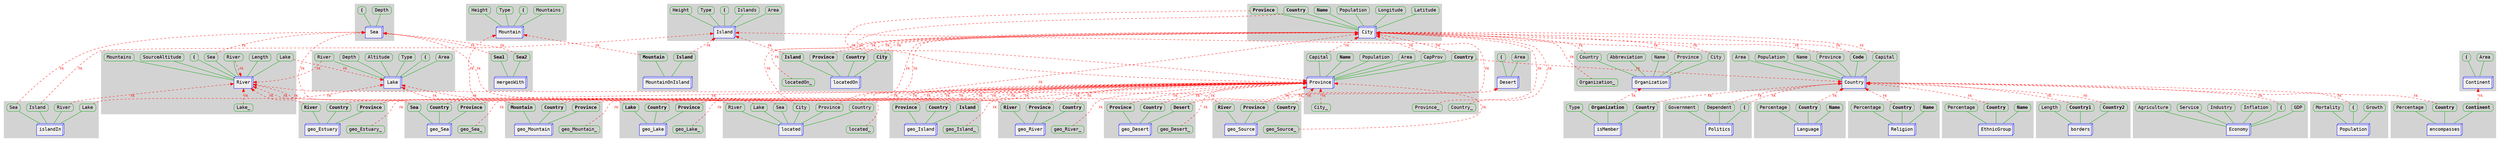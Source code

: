 digraph mondial {
rankdir=BT
edge [color="#00AA00" dir=none style="" label=""]
subgraph clusterCountry {
style=filled
color=lightgrey
node [shape="box3d" style="filled" color="#0000FF" fillcolor="#EEEEEE" fontname="Courier" ]
Country
node [shape="box" style="rounded" width=0 height=0 color="#00AA00"]
Country_Name [label="Name"]
Country -> Country_Name
Country_Code [label="Code", fontname="Courier-Bold"]
Country -> Country_Code
Country_Capital [label="Capital"]
Country -> Country_Capital
Country_Province [label="Province"]
Country -> Country_Province
Country_Area [label="Area"]
Country -> Country_Area
Country_Population [label="Population"]
Country -> Country_Population
}
subgraph clusterCity {
style=filled
color=lightgrey
node [shape="box3d" style="filled" color="#0000FF" fillcolor="#EEEEEE" fontname="Courier" ]
City
node [shape="box" style="rounded" width=0 height=0 color="#00AA00"]
City_Name [label="Name"]
City -> City_Name
City_Country [label="Country"]
City -> City_Country
City_Province [label="Province"]
City -> City_Province
City_Population [label="Population"]
City -> City_Population
City_Longitude [label="Longitude"]
City -> City_Longitude
City_Latitude [label="Latitude"]
City -> City_Latitude
City_Name [fontname="Courier-Bold"]
City_Country [fontname="Courier-Bold"]
City_Province [fontname="Courier-Bold"]
}
subgraph clusterProvince {
style=filled
color=lightgrey
node [shape="box3d" style="filled" color="#0000FF" fillcolor="#EEEEEE" fontname="Courier" ]
Province
node [shape="box" style="rounded" width=0 height=0 color="#00AA00"]
Province_Name [label="Name"]
Province -> Province_Name
Province_Country [label="Country"]
Province -> Province_Country
edge [color=red dir=forward style=dashed label=" FK" fontname="Veranda" fontcolor=red fontsize=10]
Province_Country -> Country
edge [color="#00AA00" dir=none style="" label=""]
Province_Population [label="Population"]
Province -> Province_Population
Province_Area [label="Area"]
Province -> Province_Area
Province_Capital [label="Capital"]
Province -> Province_Capital
Province_CapProv [label="CapProv"]
Province -> Province_CapProv
Province_Name [fontname="Courier-Bold"]
Province_Country [fontname="Courier-Bold"]
edge [color=red dir=forward style=dashed label=" FK" fontname="Veranda" fontcolor=red fontsize=10]
Country_Capital -> City
Country_Code -> City
Country_Province -> City
Country_ -> City
edge [color="#00AA00" dir=none style="" label=""]
edge [color=red dir=forward style=dashed label=" FK" fontname="Veranda" fontcolor=red fontsize=10]
City_Province -> Province
City_Country -> Province
City_ -> Province
edge [color="#00AA00" dir=none style="" label=""]
edge [color=red dir=forward style=dashed label=" FK" fontname="Veranda" fontcolor=red fontsize=10]
Province_Capital -> City
Province_Country -> City
Province_CapProv -> City
Province_ -> City
edge [color="#00AA00" dir=none style="" label=""]
}
subgraph clusterEconomy {
style=filled
color=lightgrey
node [shape="box3d" style="filled" color="#0000FF" fillcolor="#EEEEEE" fontname="Courier" ]
Economy
node [shape="box" style="rounded" width=0 height=0 color="#00AA00"]
Economy_Country [label="(", fontname="Courier-Bold"]
Economy -> Economy_Country
edge [color=red dir=forward style=dashed label=" FK" fontname="Veranda" fontcolor=red fontsize=10]
Economy_Country -> Country
edge [color="#00AA00" dir=none style="" label=""]
Economy_GDP [label="GDP"]
Economy -> Economy_GDP
Economy_Agriculture [label="Agriculture"]
Economy -> Economy_Agriculture
Economy_Service [label="Service"]
Economy -> Economy_Service
Economy_Industry [label="Industry"]
Economy -> Economy_Industry
Economy_Inflation [label="Inflation"]
Economy -> Economy_Inflation
}
subgraph clusterPopulation {
style=filled
color=lightgrey
node [shape="box3d" style="filled" color="#0000FF" fillcolor="#EEEEEE" fontname="Courier" ]
Population
node [shape="box" style="rounded" width=0 height=0 color="#00AA00"]
Population_Country [label="(", fontname="Courier-Bold"]
Population -> Population_Country
edge [color=red dir=forward style=dashed label=" FK" fontname="Veranda" fontcolor=red fontsize=10]
Population_Country -> Country
edge [color="#00AA00" dir=none style="" label=""]
Population_Growth [label="Growth"]
Population -> Population_Growth
Population_Mortality [label="Mortality"]
Population -> Population_Mortality
}
subgraph clusterPolitics {
style=filled
color=lightgrey
node [shape="box3d" style="filled" color="#0000FF" fillcolor="#EEEEEE" fontname="Courier" ]
Politics
node [shape="box" style="rounded" width=0 height=0 color="#00AA00"]
Politics_Country [label="(", fontname="Courier-Bold"]
Politics -> Politics_Country
edge [color=red dir=forward style=dashed label=" FK" fontname="Veranda" fontcolor=red fontsize=10]
Politics_Country -> Country
edge [color="#00AA00" dir=none style="" label=""]
Politics_Dependent [label="Dependent"]
Politics -> Politics_Dependent
edge [color=red dir=forward style=dashed label=" FK" fontname="Veranda" fontcolor=red fontsize=10]
Politics_Dependent -> Country
edge [color="#00AA00" dir=none style="" label=""]
Politics_Government [label="Government"]
Politics -> Politics_Government
}
subgraph clusterLanguage {
style=filled
color=lightgrey
node [shape="box3d" style="filled" color="#0000FF" fillcolor="#EEEEEE" fontname="Courier" ]
Language
node [shape="box" style="rounded" width=0 height=0 color="#00AA00"]
Language_Country [label="Country"]
Language -> Language_Country
edge [color=red dir=forward style=dashed label=" FK" fontname="Veranda" fontcolor=red fontsize=10]
Language_Country -> Country
edge [color="#00AA00" dir=none style="" label=""]
Language_Name [label="Name"]
Language -> Language_Name
Language_Percentage [label="Percentage"]
Language -> Language_Percentage
Language_Name [fontname="Courier-Bold"]
Language_Country [fontname="Courier-Bold"]
}
subgraph clusterReligion {
style=filled
color=lightgrey
node [shape="box3d" style="filled" color="#0000FF" fillcolor="#EEEEEE" fontname="Courier" ]
Religion
node [shape="box" style="rounded" width=0 height=0 color="#00AA00"]
Religion_Country [label="Country"]
Religion -> Religion_Country
edge [color=red dir=forward style=dashed label=" FK" fontname="Veranda" fontcolor=red fontsize=10]
Religion_Country -> Country
edge [color="#00AA00" dir=none style="" label=""]
Religion_Name [label="Name"]
Religion -> Religion_Name
Religion_Percentage [label="Percentage"]
Religion -> Religion_Percentage
Religion_Name [fontname="Courier-Bold"]
Religion_Country [fontname="Courier-Bold"]
}
subgraph clusterEthnicGroup {
style=filled
color=lightgrey
node [shape="box3d" style="filled" color="#0000FF" fillcolor="#EEEEEE" fontname="Courier" ]
EthnicGroup
node [shape="box" style="rounded" width=0 height=0 color="#00AA00"]
EthnicGroup_Country [label="Country"]
EthnicGroup -> EthnicGroup_Country
edge [color=red dir=forward style=dashed label=" FK" fontname="Veranda" fontcolor=red fontsize=10]
EthnicGroup_Country -> Country
edge [color="#00AA00" dir=none style="" label=""]
EthnicGroup_Name [label="Name"]
EthnicGroup -> EthnicGroup_Name
EthnicGroup_Percentage [label="Percentage"]
EthnicGroup -> EthnicGroup_Percentage
EthnicGroup_Name [fontname="Courier-Bold"]
EthnicGroup_Country [fontname="Courier-Bold"]
}
subgraph clusterContinent {
style=filled
color=lightgrey
node [shape="box3d" style="filled" color="#0000FF" fillcolor="#EEEEEE" fontname="Courier" ]
Continent
node [shape="box" style="rounded" width=0 height=0 color="#00AA00"]
Continent_Name [label="(", fontname="Courier-Bold"]
Continent -> Continent_Name
Continent_Area [label="Area"]
Continent -> Continent_Area
}
subgraph clusterborders {
style=filled
color=lightgrey
node [shape="box3d" style="filled" color="#0000FF" fillcolor="#EEEEEE" fontname="Courier" ]
borders
node [shape="box" style="rounded" width=0 height=0 color="#00AA00"]
borders_Country1 [label="Country1"]
borders -> borders_Country1
edge [color=red dir=forward style=dashed label=" FK" fontname="Veranda" fontcolor=red fontsize=10]
borders_Country1 -> Country
edge [color="#00AA00" dir=none style="" label=""]
borders_Country2 [label="Country2"]
borders -> borders_Country2
edge [color=red dir=forward style=dashed label=" FK" fontname="Veranda" fontcolor=red fontsize=10]
borders_Country2 -> Country
edge [color="#00AA00" dir=none style="" label=""]
borders_Length [label="Length"]
borders -> borders_Length
borders_Country1 [fontname="Courier-Bold"]
borders_Country2 [fontname="Courier-Bold"]
}
subgraph clusterencompasses {
style=filled
color=lightgrey
node [shape="box3d" style="filled" color="#0000FF" fillcolor="#EEEEEE" fontname="Courier" ]
encompasses
node [shape="box" style="rounded" width=0 height=0 color="#00AA00"]
encompasses_Country [label="Country"]
encompasses -> encompasses_Country
edge [color=red dir=forward style=dashed label=" FK" fontname="Veranda" fontcolor=red fontsize=10]
encompasses_Country -> Country
edge [color="#00AA00" dir=none style="" label=""]
encompasses_Continent [label="Continent"]
encompasses -> encompasses_Continent
edge [color=red dir=forward style=dashed label=" FK" fontname="Veranda" fontcolor=red fontsize=10]
encompasses_Continent -> Continent
edge [color="#00AA00" dir=none style="" label=""]
encompasses_Percentage [label="Percentage"]
encompasses -> encompasses_Percentage
encompasses_Country [fontname="Courier-Bold"]
encompasses_Continent [fontname="Courier-Bold"]
}
subgraph clusterOrganization {
style=filled
color=lightgrey
node [shape="box3d" style="filled" color="#0000FF" fillcolor="#EEEEEE" fontname="Courier" ]
Organization
node [shape="box" style="rounded" width=0 height=0 color="#00AA00"]
Organization_Abbreviation [label="Abbreviation"]
Organization -> Organization_Abbreviation
Organization_Name [label="Name"]
Organization -> Organization_Name
Organization_City [label="City"]
Organization -> Organization_City
Organization_Country [label="Country"]
Organization -> Organization_Country
Organization_Province [label="Province"]
Organization -> Organization_Province
edge [color=red dir=forward style=dashed label=" FK" fontname="Veranda" fontcolor=red fontsize=10]
Organization_City -> City
Organization_Country -> City
Organization_Province -> City
Organization_ -> City
edge [color="#00AA00" dir=none style="" label=""]
}
subgraph clusterisMember {
style=filled
color=lightgrey
node [shape="box3d" style="filled" color="#0000FF" fillcolor="#EEEEEE" fontname="Courier" ]
isMember
node [shape="box" style="rounded" width=0 height=0 color="#00AA00"]
isMember_Country [label="Country"]
isMember -> isMember_Country
edge [color=red dir=forward style=dashed label=" FK" fontname="Veranda" fontcolor=red fontsize=10]
isMember_Country -> Country
edge [color="#00AA00" dir=none style="" label=""]
isMember_Organization [label="Organization"]
isMember -> isMember_Organization
edge [color=red dir=forward style=dashed label=" FK" fontname="Veranda" fontcolor=red fontsize=10]
isMember_Organization -> Organization
edge [color="#00AA00" dir=none style="" label=""]
isMember_Type [label="Type"]
isMember -> isMember_Type
isMember_Country [fontname="Courier-Bold"]
isMember_Organization [fontname="Courier-Bold"]
}
subgraph clusterMountain {
style=filled
color=lightgrey
node [shape="box3d" style="filled" color="#0000FF" fillcolor="#EEEEEE" fontname="Courier" ]
Mountain
node [shape="box" style="rounded" width=0 height=0 color="#00AA00"]
Mountain_Name [label="(", fontname="Courier-Bold"]
Mountain -> Mountain_Name
Mountain_Mountains [label="Mountains"]
Mountain -> Mountain_Mountains
Mountain_Height [label="Height"]
Mountain -> Mountain_Height
Mountain_Type [label="Type"]
Mountain -> Mountain_Type
}
subgraph clusterDesert {
style=filled
color=lightgrey
node [shape="box3d" style="filled" color="#0000FF" fillcolor="#EEEEEE" fontname="Courier" ]
Desert
node [shape="box" style="rounded" width=0 height=0 color="#00AA00"]
Desert_Name [label="(", fontname="Courier-Bold"]
Desert -> Desert_Name
Desert_Area [label="Area"]
Desert -> Desert_Area
}
subgraph clusterIsland {
style=filled
color=lightgrey
node [shape="box3d" style="filled" color="#0000FF" fillcolor="#EEEEEE" fontname="Courier" ]
Island
node [shape="box" style="rounded" width=0 height=0 color="#00AA00"]
Island_Name [label="(", fontname="Courier-Bold"]
Island -> Island_Name
Island_Islands [label="Islands"]
Island -> Island_Islands
Island_Area [label="Area"]
Island -> Island_Area
Island_Height [label="Height"]
Island -> Island_Height
Island_Type [label="Type"]
Island -> Island_Type
}
subgraph clusterLake {
style=filled
color=lightgrey
node [shape="box3d" style="filled" color="#0000FF" fillcolor="#EEEEEE" fontname="Courier" ]
Lake
node [shape="box" style="rounded" width=0 height=0 color="#00AA00"]
Lake_Name [label="(", fontname="Courier-Bold"]
Lake -> Lake_Name
Lake_Area [label="Area"]
Lake -> Lake_Area
Lake_Depth [label="Depth"]
Lake -> Lake_Depth
Lake_Altitude [label="Altitude"]
Lake -> Lake_Altitude
Lake_Type [label="Type"]
Lake -> Lake_Type
Lake_River [label="River"]
Lake -> Lake_River
}
subgraph clusterSea {
style=filled
color=lightgrey
node [shape="box3d" style="filled" color="#0000FF" fillcolor="#EEEEEE" fontname="Courier" ]
Sea
node [shape="box" style="rounded" width=0 height=0 color="#00AA00"]
Sea_Name [label="(", fontname="Courier-Bold"]
Sea -> Sea_Name
Sea_Depth [label="Depth"]
Sea -> Sea_Depth
}
subgraph clusterRiver {
style=filled
color=lightgrey
node [shape="box3d" style="filled" color="#0000FF" fillcolor="#EEEEEE" fontname="Courier" ]
River
node [shape="box" style="rounded" width=0 height=0 color="#00AA00"]
River_Name [label="(", fontname="Courier-Bold"]
River -> River_Name
River_River [label="River"]
River -> River_River
edge [color=red dir=forward style=dashed label=" FK" fontname="Veranda" fontcolor=red fontsize=10]
River_River -> River
edge [color="#00AA00" dir=none style="" label=""]
River_Lake [label="Lake"]
River -> River_Lake
edge [color=red dir=forward style=dashed label=" FK" fontname="Veranda" fontcolor=red fontsize=10]
River_Lake -> Lake
edge [color="#00AA00" dir=none style="" label=""]
River_Sea [label="Sea"]
River -> River_Sea
edge [color=red dir=forward style=dashed label=" FK" fontname="Veranda" fontcolor=red fontsize=10]
River_Sea -> Sea
edge [color="#00AA00" dir=none style="" label=""]
River_Length [label="Length"]
River -> River_Length
River_Mountains [label="Mountains"]
River -> River_Mountains
River_SourceAltitude [label="SourceAltitude"]
River -> River_SourceAltitude
edge [color=red dir=forward style=dashed label=" FK" fontname="Veranda" fontcolor=red fontsize=10]
Lake_River -> River
Lake_ -> River
edge [color="#00AA00" dir=none style="" label=""]
}
subgraph clustergeo_Mountain {
style=filled
color=lightgrey
node [shape="box3d" style="filled" color="#0000FF" fillcolor="#EEEEEE" fontname="Courier" ]
geo_Mountain
node [shape="box" style="rounded" width=0 height=0 color="#00AA00"]
geo_Mountain_Mountain [label="Mountain"]
geo_Mountain -> geo_Mountain_Mountain
edge [color=red dir=forward style=dashed label=" FK" fontname="Veranda" fontcolor=red fontsize=10]
geo_Mountain_Mountain -> Mountain
edge [color="#00AA00" dir=none style="" label=""]
geo_Mountain_Country [label="Country"]
geo_Mountain -> geo_Mountain_Country
geo_Mountain_Province [label="Province"]
geo_Mountain -> geo_Mountain_Province
geo_Mountain_Province [fontname="Courier-Bold"]
geo_Mountain_Country [fontname="Courier-Bold"]
geo_Mountain_Mountain [fontname="Courier-Bold"]
edge [color=red dir=forward style=dashed label=" FK" fontname="Veranda" fontcolor=red fontsize=10]
geo_Mountain_Province -> Province
geo_Mountain_Country -> Province
geo_Mountain_ -> Province
edge [color="#00AA00" dir=none style="" label=""]
}
subgraph clustergeo_Desert {
style=filled
color=lightgrey
node [shape="box3d" style="filled" color="#0000FF" fillcolor="#EEEEEE" fontname="Courier" ]
geo_Desert
node [shape="box" style="rounded" width=0 height=0 color="#00AA00"]
geo_Desert_Desert [label="Desert"]
geo_Desert -> geo_Desert_Desert
edge [color=red dir=forward style=dashed label=" FK" fontname="Veranda" fontcolor=red fontsize=10]
geo_Desert_Desert -> Desert
edge [color="#00AA00" dir=none style="" label=""]
geo_Desert_Country [label="Country"]
geo_Desert -> geo_Desert_Country
geo_Desert_Province [label="Province"]
geo_Desert -> geo_Desert_Province
geo_Desert_Province [fontname="Courier-Bold"]
geo_Desert_Country [fontname="Courier-Bold"]
geo_Desert_Desert [fontname="Courier-Bold"]
edge [color=red dir=forward style=dashed label=" FK" fontname="Veranda" fontcolor=red fontsize=10]
geo_Desert_Province -> Province
geo_Desert_Country -> Province
geo_Desert_ -> Province
edge [color="#00AA00" dir=none style="" label=""]
}
subgraph clustergeo_Island {
style=filled
color=lightgrey
node [shape="box3d" style="filled" color="#0000FF" fillcolor="#EEEEEE" fontname="Courier" ]
geo_Island
node [shape="box" style="rounded" width=0 height=0 color="#00AA00"]
geo_Island_Island [label="Island"]
geo_Island -> geo_Island_Island
edge [color=red dir=forward style=dashed label=" FK" fontname="Veranda" fontcolor=red fontsize=10]
geo_Island_Island -> Island
edge [color="#00AA00" dir=none style="" label=""]
geo_Island_Country [label="Country"]
geo_Island -> geo_Island_Country
geo_Island_Province [label="Province"]
geo_Island -> geo_Island_Province
geo_Island_Province [fontname="Courier-Bold"]
geo_Island_Country [fontname="Courier-Bold"]
geo_Island_Island [fontname="Courier-Bold"]
edge [color=red dir=forward style=dashed label=" FK" fontname="Veranda" fontcolor=red fontsize=10]
geo_Island_Province -> Province
geo_Island_Country -> Province
geo_Island_ -> Province
edge [color="#00AA00" dir=none style="" label=""]
}
subgraph clustergeo_River {
style=filled
color=lightgrey
node [shape="box3d" style="filled" color="#0000FF" fillcolor="#EEEEEE" fontname="Courier" ]
geo_River
node [shape="box" style="rounded" width=0 height=0 color="#00AA00"]
geo_River_River [label="River"]
geo_River -> geo_River_River
edge [color=red dir=forward style=dashed label=" FK" fontname="Veranda" fontcolor=red fontsize=10]
geo_River_River -> River
edge [color="#00AA00" dir=none style="" label=""]
geo_River_Country [label="Country"]
geo_River -> geo_River_Country
geo_River_Province [label="Province"]
geo_River -> geo_River_Province
geo_River_Province [fontname="Courier-Bold"]
geo_River_Country [fontname="Courier-Bold"]
geo_River_River [fontname="Courier-Bold"]
edge [color=red dir=forward style=dashed label=" FK" fontname="Veranda" fontcolor=red fontsize=10]
geo_River_Province -> Province
geo_River_Country -> Province
geo_River_ -> Province
edge [color="#00AA00" dir=none style="" label=""]
}
subgraph clustergeo_Sea {
style=filled
color=lightgrey
node [shape="box3d" style="filled" color="#0000FF" fillcolor="#EEEEEE" fontname="Courier" ]
geo_Sea
node [shape="box" style="rounded" width=0 height=0 color="#00AA00"]
geo_Sea_Sea [label="Sea"]
geo_Sea -> geo_Sea_Sea
edge [color=red dir=forward style=dashed label=" FK" fontname="Veranda" fontcolor=red fontsize=10]
geo_Sea_Sea -> Sea
edge [color="#00AA00" dir=none style="" label=""]
geo_Sea_Country [label="Country"]
geo_Sea -> geo_Sea_Country
geo_Sea_Province [label="Province"]
geo_Sea -> geo_Sea_Province
geo_Sea_Province [fontname="Courier-Bold"]
geo_Sea_Country [fontname="Courier-Bold"]
geo_Sea_Sea [fontname="Courier-Bold"]
edge [color=red dir=forward style=dashed label=" FK" fontname="Veranda" fontcolor=red fontsize=10]
geo_Sea_Province -> Province
geo_Sea_Country -> Province
geo_Sea_ -> Province
edge [color="#00AA00" dir=none style="" label=""]
}
subgraph clustergeo_Lake {
style=filled
color=lightgrey
node [shape="box3d" style="filled" color="#0000FF" fillcolor="#EEEEEE" fontname="Courier" ]
geo_Lake
node [shape="box" style="rounded" width=0 height=0 color="#00AA00"]
geo_Lake_Lake [label="Lake"]
geo_Lake -> geo_Lake_Lake
edge [color=red dir=forward style=dashed label=" FK" fontname="Veranda" fontcolor=red fontsize=10]
geo_Lake_Lake -> Lake
edge [color="#00AA00" dir=none style="" label=""]
geo_Lake_Country [label="Country"]
geo_Lake -> geo_Lake_Country
geo_Lake_Province [label="Province"]
geo_Lake -> geo_Lake_Province
geo_Lake_Province [fontname="Courier-Bold"]
geo_Lake_Country [fontname="Courier-Bold"]
geo_Lake_Lake [fontname="Courier-Bold"]
edge [color=red dir=forward style=dashed label=" FK" fontname="Veranda" fontcolor=red fontsize=10]
geo_Lake_Province -> Province
geo_Lake_Country -> Province
geo_Lake_ -> Province
edge [color="#00AA00" dir=none style="" label=""]
}
subgraph clustergeo_Source {
style=filled
color=lightgrey
node [shape="box3d" style="filled" color="#0000FF" fillcolor="#EEEEEE" fontname="Courier" ]
geo_Source
node [shape="box" style="rounded" width=0 height=0 color="#00AA00"]
geo_Source_River [label="River"]
geo_Source -> geo_Source_River
edge [color=red dir=forward style=dashed label=" FK" fontname="Veranda" fontcolor=red fontsize=10]
geo_Source_River -> River
edge [color="#00AA00" dir=none style="" label=""]
geo_Source_Country [label="Country"]
geo_Source -> geo_Source_Country
geo_Source_Province [label="Province"]
geo_Source -> geo_Source_Province
geo_Source_Province [fontname="Courier-Bold"]
geo_Source_Country [fontname="Courier-Bold"]
geo_Source_River [fontname="Courier-Bold"]
edge [color=red dir=forward style=dashed label=" FK" fontname="Veranda" fontcolor=red fontsize=10]
geo_Source_Province -> Province
geo_Source_Country -> Province
geo_Source_ -> Province
edge [color="#00AA00" dir=none style="" label=""]
}
subgraph clustergeo_Estuary {
style=filled
color=lightgrey
node [shape="box3d" style="filled" color="#0000FF" fillcolor="#EEEEEE" fontname="Courier" ]
geo_Estuary
node [shape="box" style="rounded" width=0 height=0 color="#00AA00"]
geo_Estuary_River [label="River"]
geo_Estuary -> geo_Estuary_River
edge [color=red dir=forward style=dashed label=" FK" fontname="Veranda" fontcolor=red fontsize=10]
geo_Estuary_River -> River
edge [color="#00AA00" dir=none style="" label=""]
geo_Estuary_Country [label="Country"]
geo_Estuary -> geo_Estuary_Country
geo_Estuary_Province [label="Province"]
geo_Estuary -> geo_Estuary_Province
geo_Estuary_Province [fontname="Courier-Bold"]
geo_Estuary_Country [fontname="Courier-Bold"]
geo_Estuary_River [fontname="Courier-Bold"]
edge [color=red dir=forward style=dashed label=" FK" fontname="Veranda" fontcolor=red fontsize=10]
geo_Estuary_Province -> Province
geo_Estuary_Country -> Province
geo_Estuary_ -> Province
edge [color="#00AA00" dir=none style="" label=""]
}
subgraph clustermergesWith {
style=filled
color=lightgrey
node [shape="box3d" style="filled" color="#0000FF" fillcolor="#EEEEEE" fontname="Courier" ]
mergesWith
node [shape="box" style="rounded" width=0 height=0 color="#00AA00"]
mergesWith_Sea1 [label="Sea1"]
mergesWith -> mergesWith_Sea1
edge [color=red dir=forward style=dashed label=" FK" fontname="Veranda" fontcolor=red fontsize=10]
mergesWith_Sea1 -> Sea
edge [color="#00AA00" dir=none style="" label=""]
mergesWith_Sea2 [label="Sea2"]
mergesWith -> mergesWith_Sea2
edge [color=red dir=forward style=dashed label=" FK" fontname="Veranda" fontcolor=red fontsize=10]
mergesWith_Sea2 -> Sea
edge [color="#00AA00" dir=none style="" label=""]
mergesWith_Sea1 [fontname="Courier-Bold"]
mergesWith_Sea2 [fontname="Courier-Bold"]
}
subgraph clusterlocated {
style=filled
color=lightgrey
node [shape="box3d" style="filled" color="#0000FF" fillcolor="#EEEEEE" fontname="Courier" ]
located
node [shape="box" style="rounded" width=0 height=0 color="#00AA00"]
located_City [label="City"]
located -> located_City
located_Province [label="Province"]
located -> located_Province
located_Country [label="Country"]
located -> located_Country
located_River [label="River"]
located -> located_River
edge [color=red dir=forward style=dashed label=" FK" fontname="Veranda" fontcolor=red fontsize=10]
located_River -> River
edge [color="#00AA00" dir=none style="" label=""]
located_Lake [label="Lake"]
located -> located_Lake
edge [color=red dir=forward style=dashed label=" FK" fontname="Veranda" fontcolor=red fontsize=10]
located_Lake -> Lake
edge [color="#00AA00" dir=none style="" label=""]
located_Sea [label="Sea"]
located -> located_Sea
edge [color=red dir=forward style=dashed label=" FK" fontname="Veranda" fontcolor=red fontsize=10]
located_Sea -> Sea
edge [color="#00AA00" dir=none style="" label=""]
edge [color=red dir=forward style=dashed label=" FK" fontname="Veranda" fontcolor=red fontsize=10]
located_City -> City
located_Country -> City
located_Province -> City
located_ -> City
edge [color="#00AA00" dir=none style="" label=""]
}
subgraph clusterlocatedOn {
style=filled
color=lightgrey
node [shape="box3d" style="filled" color="#0000FF" fillcolor="#EEEEEE" fontname="Courier" ]
locatedOn
node [shape="box" style="rounded" width=0 height=0 color="#00AA00"]
locatedOn_City [label="City"]
locatedOn -> locatedOn_City
locatedOn_Province [label="Province"]
locatedOn -> locatedOn_Province
locatedOn_Country [label="Country"]
locatedOn -> locatedOn_Country
locatedOn_Island [label="Island"]
locatedOn -> locatedOn_Island
edge [color=red dir=forward style=dashed label=" FK" fontname="Veranda" fontcolor=red fontsize=10]
locatedOn_Island -> Island
edge [color="#00AA00" dir=none style="" label=""]
locatedOn_City [fontname="Courier-Bold"]
locatedOn_Province [fontname="Courier-Bold"]
locatedOn_Country [fontname="Courier-Bold"]
locatedOn_Island [fontname="Courier-Bold"]
edge [color=red dir=forward style=dashed label=" FK" fontname="Veranda" fontcolor=red fontsize=10]
locatedOn_City -> City
locatedOn_Country -> City
locatedOn_Province -> City
locatedOn_ -> City
edge [color="#00AA00" dir=none style="" label=""]
}
subgraph clusterislandIn {
style=filled
color=lightgrey
node [shape="box3d" style="filled" color="#0000FF" fillcolor="#EEEEEE" fontname="Courier" ]
islandIn
node [shape="box" style="rounded" width=0 height=0 color="#00AA00"]
islandIn_Island [label="Island"]
islandIn -> islandIn_Island
edge [color=red dir=forward style=dashed label=" FK" fontname="Veranda" fontcolor=red fontsize=10]
islandIn_Island -> Island
edge [color="#00AA00" dir=none style="" label=""]
islandIn_Sea [label="Sea"]
islandIn -> islandIn_Sea
edge [color=red dir=forward style=dashed label=" FK" fontname="Veranda" fontcolor=red fontsize=10]
islandIn_Sea -> Sea
edge [color="#00AA00" dir=none style="" label=""]
islandIn_Lake [label="Lake"]
islandIn -> islandIn_Lake
edge [color=red dir=forward style=dashed label=" FK" fontname="Veranda" fontcolor=red fontsize=10]
islandIn_Lake -> Lake
edge [color="#00AA00" dir=none style="" label=""]
islandIn_River [label="River"]
islandIn -> islandIn_River
edge [color=red dir=forward style=dashed label=" FK" fontname="Veranda" fontcolor=red fontsize=10]
islandIn_River -> River
edge [color="#00AA00" dir=none style="" label=""]
}
subgraph clusterMountainOnIsland {
style=filled
color=lightgrey
node [shape="box3d" style="filled" color="#0000FF" fillcolor="#EEEEEE" fontname="Courier" ]
MountainOnIsland
node [shape="box" style="rounded" width=0 height=0 color="#00AA00"]
MountainOnIsland_Mountain [label="Mountain"]
MountainOnIsland -> MountainOnIsland_Mountain
edge [color=red dir=forward style=dashed label=" FK" fontname="Veranda" fontcolor=red fontsize=10]
MountainOnIsland_Mountain -> Mountain
edge [color="#00AA00" dir=none style="" label=""]
MountainOnIsland_Island [label="Island"]
MountainOnIsland -> MountainOnIsland_Island
edge [color=red dir=forward style=dashed label=" FK" fontname="Veranda" fontcolor=red fontsize=10]
MountainOnIsland_Island -> Island
edge [color="#00AA00" dir=none style="" label=""]
MountainOnIsland_Mountain [fontname="Courier-Bold"]
MountainOnIsland_Island [fontname="Courier-Bold"]
}
}
